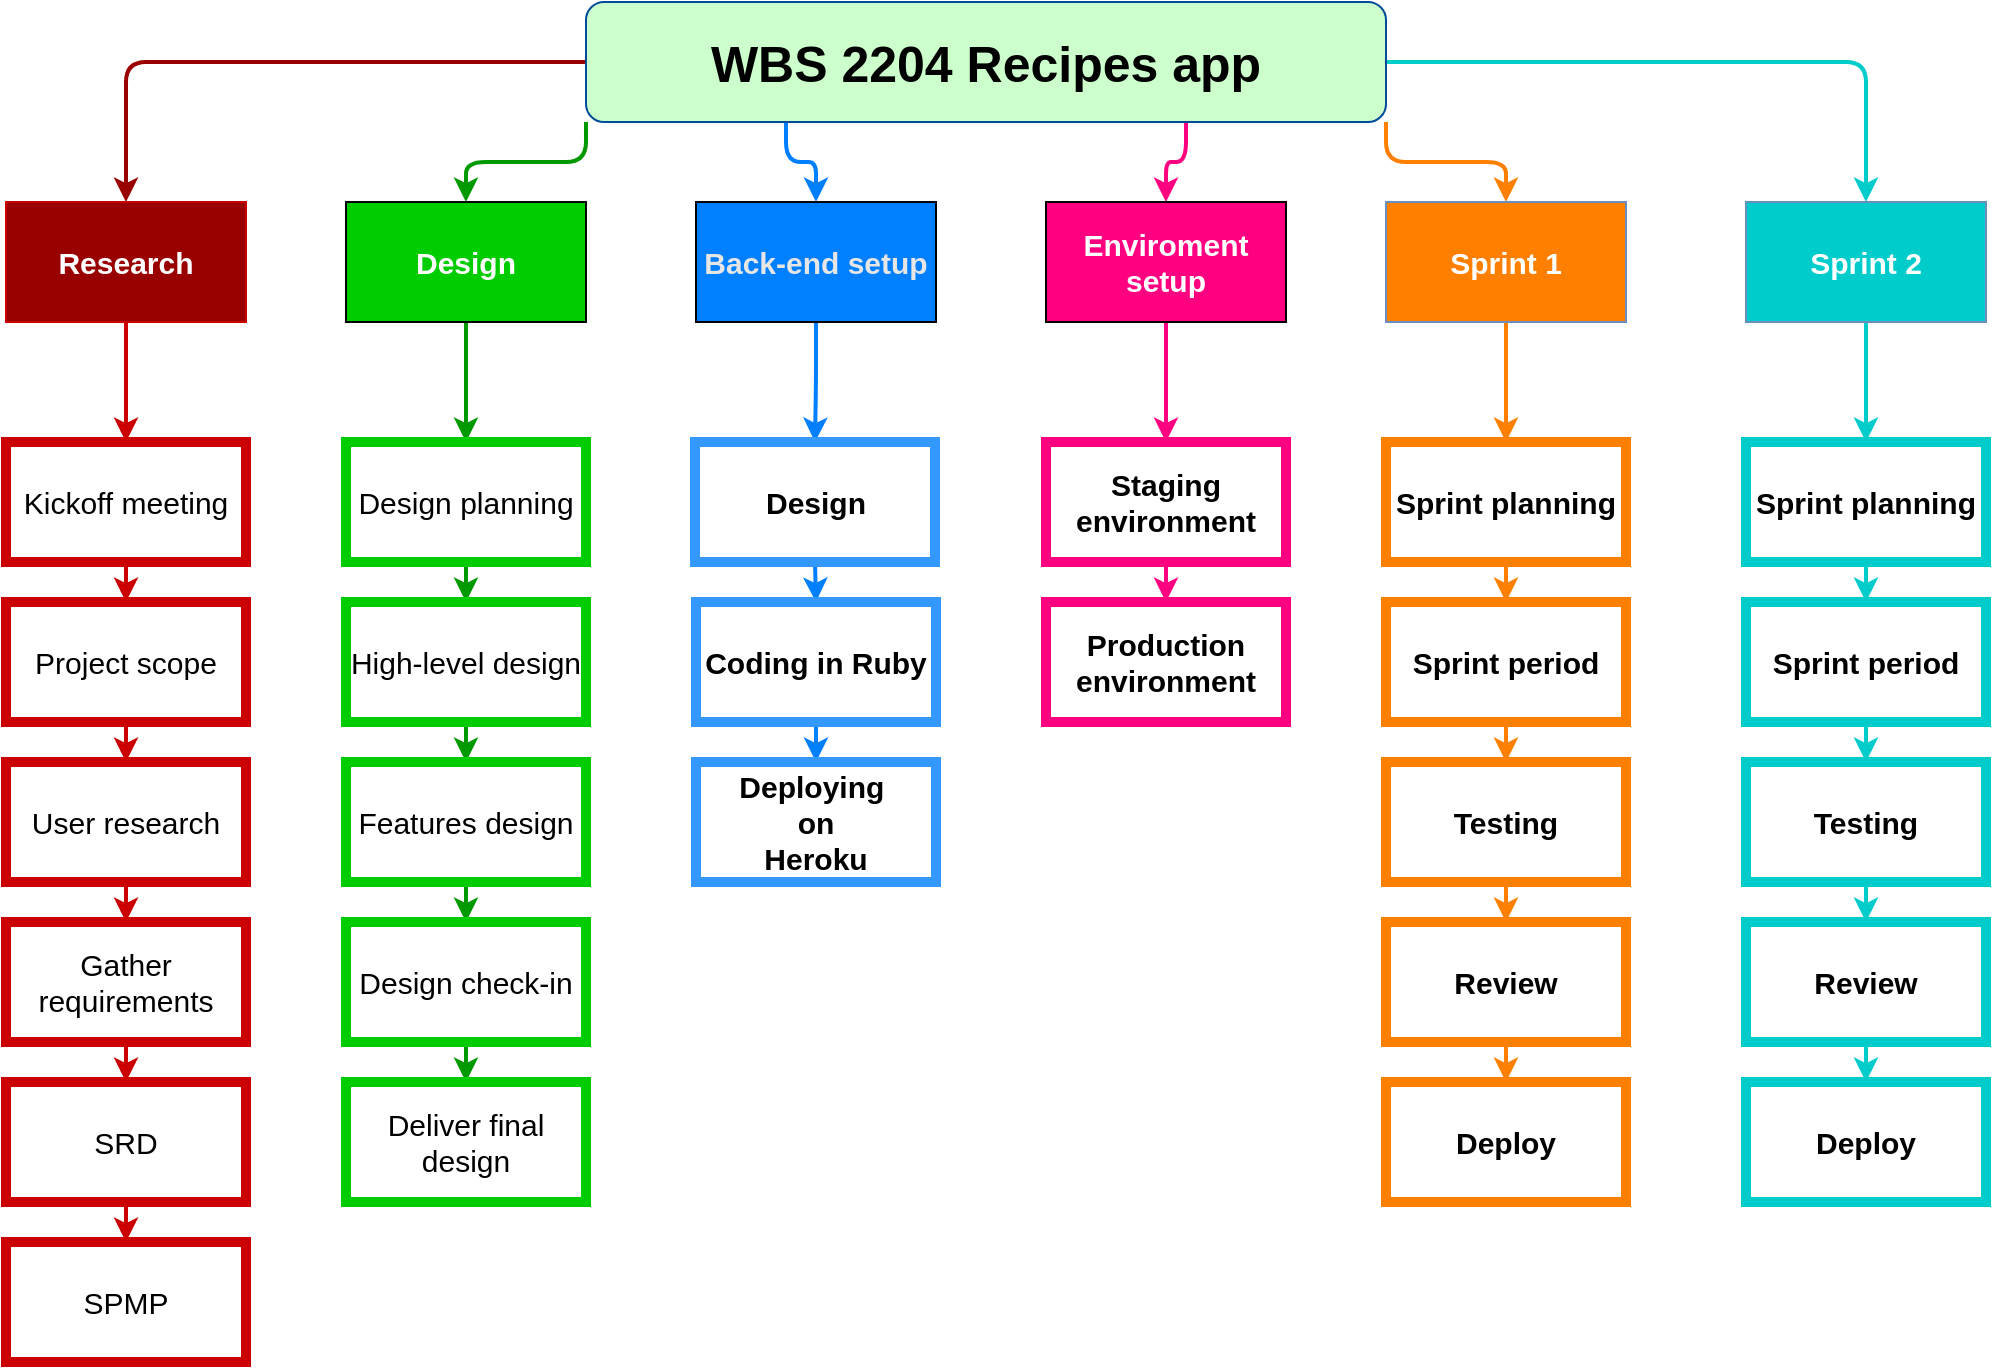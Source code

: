 <mxfile version="15.2.7" type="device"><diagram id="QfOw8a1DF0wLfjZ5tNc8" name="Page-1"><mxGraphModel dx="1024" dy="592" grid="1" gridSize="10" guides="1" tooltips="1" connect="1" arrows="1" fold="1" page="1" pageScale="1" pageWidth="1169" pageHeight="827" math="0" shadow="0"><root><mxCell id="0"/><mxCell id="1" parent="0"/><mxCell id="ydS8N3C6SUy4yLEpv-hT-14" style="edgeStyle=orthogonalEdgeStyle;rounded=1;orthogonalLoop=1;jettySize=auto;html=1;entryX=0.5;entryY=0;entryDx=0;entryDy=0;strokeWidth=2;strokeColor=#990000;" parent="1" source="ydS8N3C6SUy4yLEpv-hT-1" target="ydS8N3C6SUy4yLEpv-hT-2" edge="1"><mxGeometry relative="1" as="geometry"/></mxCell><mxCell id="ydS8N3C6SUy4yLEpv-hT-15" style="edgeStyle=orthogonalEdgeStyle;rounded=1;orthogonalLoop=1;jettySize=auto;html=1;exitX=0;exitY=1;exitDx=0;exitDy=0;entryX=0.5;entryY=0;entryDx=0;entryDy=0;strokeWidth=2;strokeColor=#009900;" parent="1" source="ydS8N3C6SUy4yLEpv-hT-1" target="ydS8N3C6SUy4yLEpv-hT-9" edge="1"><mxGeometry relative="1" as="geometry"/></mxCell><mxCell id="ydS8N3C6SUy4yLEpv-hT-16" style="edgeStyle=orthogonalEdgeStyle;rounded=1;orthogonalLoop=1;jettySize=auto;html=1;exitX=0.25;exitY=1;exitDx=0;exitDy=0;entryX=0.5;entryY=0;entryDx=0;entryDy=0;strokeColor=#007FFF;strokeWidth=2;" parent="1" source="ydS8N3C6SUy4yLEpv-hT-1" target="ydS8N3C6SUy4yLEpv-hT-10" edge="1"><mxGeometry relative="1" as="geometry"/></mxCell><mxCell id="ydS8N3C6SUy4yLEpv-hT-17" style="edgeStyle=orthogonalEdgeStyle;rounded=1;orthogonalLoop=1;jettySize=auto;html=1;exitX=0.75;exitY=1;exitDx=0;exitDy=0;entryX=0.5;entryY=0;entryDx=0;entryDy=0;strokeWidth=2;strokeColor=#FF0080;" parent="1" source="ydS8N3C6SUy4yLEpv-hT-1" target="ydS8N3C6SUy4yLEpv-hT-11" edge="1"><mxGeometry relative="1" as="geometry"/></mxCell><mxCell id="ydS8N3C6SUy4yLEpv-hT-18" style="edgeStyle=orthogonalEdgeStyle;rounded=1;orthogonalLoop=1;jettySize=auto;html=1;entryX=0.5;entryY=0;entryDx=0;entryDy=0;strokeWidth=2;strokeColor=#00CCCC;" parent="1" source="ydS8N3C6SUy4yLEpv-hT-1" target="ydS8N3C6SUy4yLEpv-hT-13" edge="1"><mxGeometry relative="1" as="geometry"/></mxCell><mxCell id="ydS8N3C6SUy4yLEpv-hT-19" style="edgeStyle=orthogonalEdgeStyle;rounded=1;orthogonalLoop=1;jettySize=auto;html=1;exitX=1;exitY=1;exitDx=0;exitDy=0;strokeColor=#FF8000;strokeWidth=2;" parent="1" source="ydS8N3C6SUy4yLEpv-hT-1" target="ydS8N3C6SUy4yLEpv-hT-12" edge="1"><mxGeometry relative="1" as="geometry"/></mxCell><mxCell id="ydS8N3C6SUy4yLEpv-hT-1" value="WBS 2204 Recipes app" style="rounded=1;whiteSpace=wrap;html=1;fontStyle=1;fontSize=25;strokeWidth=1;strokeColor=#004C99;fillColor=#CCFFCC;" parent="1" vertex="1"><mxGeometry x="410" y="20" width="400" height="60" as="geometry"/></mxCell><mxCell id="ydS8N3C6SUy4yLEpv-hT-20" style="edgeStyle=orthogonalEdgeStyle;rounded=0;orthogonalLoop=1;jettySize=auto;html=1;entryX=0.5;entryY=0;entryDx=0;entryDy=0;strokeColor=#CC0000;strokeWidth=2;" parent="1" source="ydS8N3C6SUy4yLEpv-hT-2" target="ydS8N3C6SUy4yLEpv-hT-3" edge="1"><mxGeometry relative="1" as="geometry"/></mxCell><mxCell id="ydS8N3C6SUy4yLEpv-hT-2" value="Research" style="rounded=0;whiteSpace=wrap;html=1;fontSize=15;fontStyle=1;strokeColor=#CC0000;fillColor=#990000;fontColor=#FFFFFF;" parent="1" vertex="1"><mxGeometry x="120" y="120" width="120" height="60" as="geometry"/></mxCell><mxCell id="ydS8N3C6SUy4yLEpv-hT-21" style="edgeStyle=orthogonalEdgeStyle;rounded=0;orthogonalLoop=1;jettySize=auto;html=1;exitX=0.5;exitY=1;exitDx=0;exitDy=0;entryX=0.5;entryY=0;entryDx=0;entryDy=0;fontSize=15;strokeColor=#CC0000;strokeWidth=2;" parent="1" source="ydS8N3C6SUy4yLEpv-hT-3" target="ydS8N3C6SUy4yLEpv-hT-4" edge="1"><mxGeometry relative="1" as="geometry"/></mxCell><mxCell id="ydS8N3C6SUy4yLEpv-hT-3" value="Kickoff meeting" style="rounded=0;whiteSpace=wrap;html=1;fontSize=15;strokeColor=#CC0000;strokeWidth=5;" parent="1" vertex="1"><mxGeometry x="120" y="240" width="120" height="60" as="geometry"/></mxCell><mxCell id="ydS8N3C6SUy4yLEpv-hT-22" style="edgeStyle=orthogonalEdgeStyle;rounded=0;orthogonalLoop=1;jettySize=auto;html=1;exitX=0.5;exitY=1;exitDx=0;exitDy=0;entryX=0.5;entryY=0;entryDx=0;entryDy=0;fontSize=15;strokeColor=#CC0000;strokeWidth=2;" parent="1" source="ydS8N3C6SUy4yLEpv-hT-4" target="ydS8N3C6SUy4yLEpv-hT-5" edge="1"><mxGeometry relative="1" as="geometry"/></mxCell><mxCell id="ydS8N3C6SUy4yLEpv-hT-4" value="Project scope" style="rounded=0;whiteSpace=wrap;html=1;fontSize=15;strokeColor=#CC0000;strokeWidth=5;" parent="1" vertex="1"><mxGeometry x="120" y="320" width="120" height="60" as="geometry"/></mxCell><mxCell id="ydS8N3C6SUy4yLEpv-hT-23" style="edgeStyle=orthogonalEdgeStyle;rounded=0;orthogonalLoop=1;jettySize=auto;html=1;exitX=0.5;exitY=1;exitDx=0;exitDy=0;entryX=0.5;entryY=0;entryDx=0;entryDy=0;fontSize=15;strokeColor=#CC0000;strokeWidth=2;" parent="1" source="ydS8N3C6SUy4yLEpv-hT-5" target="ydS8N3C6SUy4yLEpv-hT-6" edge="1"><mxGeometry relative="1" as="geometry"/></mxCell><mxCell id="ydS8N3C6SUy4yLEpv-hT-5" value="User research" style="rounded=0;whiteSpace=wrap;html=1;fontSize=15;strokeColor=#CC0000;strokeWidth=5;" parent="1" vertex="1"><mxGeometry x="120" y="400" width="120" height="60" as="geometry"/></mxCell><mxCell id="ydS8N3C6SUy4yLEpv-hT-24" style="edgeStyle=orthogonalEdgeStyle;rounded=0;orthogonalLoop=1;jettySize=auto;html=1;exitX=0.5;exitY=1;exitDx=0;exitDy=0;entryX=0.5;entryY=0;entryDx=0;entryDy=0;fontSize=15;strokeColor=#CC0000;strokeWidth=2;" parent="1" source="ydS8N3C6SUy4yLEpv-hT-6" target="ydS8N3C6SUy4yLEpv-hT-7" edge="1"><mxGeometry relative="1" as="geometry"/></mxCell><mxCell id="ydS8N3C6SUy4yLEpv-hT-6" value="Gather requirements" style="rounded=0;whiteSpace=wrap;html=1;fontSize=15;strokeColor=#CC0000;strokeWidth=5;" parent="1" vertex="1"><mxGeometry x="120" y="480" width="120" height="60" as="geometry"/></mxCell><mxCell id="ydS8N3C6SUy4yLEpv-hT-25" style="edgeStyle=orthogonalEdgeStyle;rounded=0;orthogonalLoop=1;jettySize=auto;html=1;exitX=0.5;exitY=1;exitDx=0;exitDy=0;entryX=0.5;entryY=0;entryDx=0;entryDy=0;fontSize=15;strokeColor=#CC0000;strokeWidth=2;" parent="1" source="ydS8N3C6SUy4yLEpv-hT-7" target="ydS8N3C6SUy4yLEpv-hT-8" edge="1"><mxGeometry relative="1" as="geometry"/></mxCell><mxCell id="ydS8N3C6SUy4yLEpv-hT-7" value="SRD" style="rounded=0;whiteSpace=wrap;html=1;fontSize=15;strokeColor=#CC0000;strokeWidth=5;" parent="1" vertex="1"><mxGeometry x="120" y="560" width="120" height="60" as="geometry"/></mxCell><mxCell id="ydS8N3C6SUy4yLEpv-hT-8" value="SPMP" style="rounded=0;whiteSpace=wrap;html=1;fontSize=15;strokeColor=#CC0000;strokeWidth=5;" parent="1" vertex="1"><mxGeometry x="120" y="640" width="120" height="60" as="geometry"/></mxCell><mxCell id="ydS8N3C6SUy4yLEpv-hT-28" style="edgeStyle=orthogonalEdgeStyle;rounded=0;orthogonalLoop=1;jettySize=auto;html=1;entryX=0.5;entryY=0;entryDx=0;entryDy=0;strokeWidth=2;strokeColor=#009900;" parent="1" source="ydS8N3C6SUy4yLEpv-hT-9" target="ydS8N3C6SUy4yLEpv-hT-26" edge="1"><mxGeometry relative="1" as="geometry"/></mxCell><mxCell id="ydS8N3C6SUy4yLEpv-hT-9" value="Design" style="rounded=0;whiteSpace=wrap;html=1;fontSize=15;fontStyle=1;fillColor=#00CC00;fontColor=#FFFFFF;" parent="1" vertex="1"><mxGeometry x="290" y="120" width="120" height="60" as="geometry"/></mxCell><mxCell id="ydS8N3C6SUy4yLEpv-hT-40" style="edgeStyle=orthogonalEdgeStyle;rounded=1;orthogonalLoop=1;jettySize=auto;html=1;entryX=0.5;entryY=0;entryDx=0;entryDy=0;fontSize=15;fontColor=#E6E6E6;strokeWidth=2;strokeColor=#007FFF;" parent="1" source="ydS8N3C6SUy4yLEpv-hT-10" target="ydS8N3C6SUy4yLEpv-hT-36" edge="1"><mxGeometry relative="1" as="geometry"/></mxCell><mxCell id="ydS8N3C6SUy4yLEpv-hT-10" value="Back-end setup" style="rounded=0;whiteSpace=wrap;html=1;fontSize=15;fontStyle=1;fontColor=#E6E6E6;fillColor=#007FFF;" parent="1" vertex="1"><mxGeometry x="465" y="120" width="120" height="60" as="geometry"/></mxCell><mxCell id="ydS8N3C6SUy4yLEpv-hT-45" style="edgeStyle=orthogonalEdgeStyle;rounded=1;orthogonalLoop=1;jettySize=auto;html=1;entryX=0.5;entryY=0;entryDx=0;entryDy=0;fontSize=15;fontColor=#E6E6E6;strokeWidth=2;strokeColor=#FF0080;" parent="1" source="ydS8N3C6SUy4yLEpv-hT-11" target="ydS8N3C6SUy4yLEpv-hT-43" edge="1"><mxGeometry relative="1" as="geometry"/></mxCell><mxCell id="ydS8N3C6SUy4yLEpv-hT-11" value="Enviroment setup" style="rounded=0;whiteSpace=wrap;html=1;fontSize=15;fontStyle=1;fillColor=#FF0080;fontColor=#FFFFFF;" parent="1" vertex="1"><mxGeometry x="640" y="120" width="120" height="60" as="geometry"/></mxCell><mxCell id="ydS8N3C6SUy4yLEpv-hT-57" style="edgeStyle=orthogonalEdgeStyle;rounded=1;orthogonalLoop=1;jettySize=auto;html=1;entryX=0.5;entryY=0;entryDx=0;entryDy=0;fontSize=15;fontColor=#FFFFFF;strokeWidth=2;strokeColor=#FF8000;" parent="1" source="ydS8N3C6SUy4yLEpv-hT-12" target="ydS8N3C6SUy4yLEpv-hT-47" edge="1"><mxGeometry relative="1" as="geometry"/></mxCell><mxCell id="ydS8N3C6SUy4yLEpv-hT-12" value="Sprint 1" style="rounded=0;whiteSpace=wrap;html=1;fontSize=15;fontStyle=1;strokeColor=#6c8ebf;fontColor=#FFFFFF;fillColor=#FF8000;" parent="1" vertex="1"><mxGeometry x="810" y="120" width="120" height="60" as="geometry"/></mxCell><mxCell id="ydS8N3C6SUy4yLEpv-hT-62" style="edgeStyle=orthogonalEdgeStyle;rounded=1;orthogonalLoop=1;jettySize=auto;html=1;entryX=0.5;entryY=0;entryDx=0;entryDy=0;fontSize=15;fontColor=#FFFFFF;strokeWidth=2;strokeColor=#00CCCC;" parent="1" source="ydS8N3C6SUy4yLEpv-hT-13" target="ydS8N3C6SUy4yLEpv-hT-52" edge="1"><mxGeometry relative="1" as="geometry"/></mxCell><mxCell id="ydS8N3C6SUy4yLEpv-hT-13" value="Sprint 2" style="rounded=0;whiteSpace=wrap;html=1;fontSize=15;fontStyle=1;strokeColor=#6c8ebf;fillColor=#00CCCC;fontColor=#FFFFFF;" parent="1" vertex="1"><mxGeometry x="990" y="120" width="120" height="60" as="geometry"/></mxCell><mxCell id="ydS8N3C6SUy4yLEpv-hT-29" style="edgeStyle=orthogonalEdgeStyle;rounded=0;orthogonalLoop=1;jettySize=auto;html=1;exitX=0.5;exitY=1;exitDx=0;exitDy=0;entryX=0.5;entryY=0;entryDx=0;entryDy=0;fontSize=15;strokeWidth=2;strokeColor=#009900;" parent="1" source="ydS8N3C6SUy4yLEpv-hT-26" target="ydS8N3C6SUy4yLEpv-hT-27" edge="1"><mxGeometry relative="1" as="geometry"/></mxCell><mxCell id="ydS8N3C6SUy4yLEpv-hT-26" value="Design planning" style="rounded=0;whiteSpace=wrap;html=1;fontSize=15;strokeColor=#00CC00;strokeWidth=5;" parent="1" vertex="1"><mxGeometry x="290" y="240" width="120" height="60" as="geometry"/></mxCell><mxCell id="ydS8N3C6SUy4yLEpv-hT-33" style="edgeStyle=orthogonalEdgeStyle;rounded=1;orthogonalLoop=1;jettySize=auto;html=1;exitX=0.5;exitY=1;exitDx=0;exitDy=0;entryX=0.5;entryY=0;entryDx=0;entryDy=0;fontSize=15;fontColor=#FFFFFF;strokeWidth=2;strokeColor=#009900;" parent="1" source="ydS8N3C6SUy4yLEpv-hT-27" target="ydS8N3C6SUy4yLEpv-hT-30" edge="1"><mxGeometry relative="1" as="geometry"/></mxCell><mxCell id="ydS8N3C6SUy4yLEpv-hT-27" value="High-level design" style="rounded=0;whiteSpace=wrap;html=1;fontSize=15;strokeColor=#00CC00;strokeWidth=5;" parent="1" vertex="1"><mxGeometry x="290" y="320" width="120" height="60" as="geometry"/></mxCell><mxCell id="ydS8N3C6SUy4yLEpv-hT-34" style="edgeStyle=orthogonalEdgeStyle;rounded=1;orthogonalLoop=1;jettySize=auto;html=1;exitX=0.5;exitY=1;exitDx=0;exitDy=0;entryX=0.5;entryY=0;entryDx=0;entryDy=0;fontSize=15;fontColor=#FFFFFF;strokeWidth=2;strokeColor=#009900;" parent="1" source="ydS8N3C6SUy4yLEpv-hT-30" target="ydS8N3C6SUy4yLEpv-hT-31" edge="1"><mxGeometry relative="1" as="geometry"/></mxCell><mxCell id="ydS8N3C6SUy4yLEpv-hT-30" value="Features design" style="rounded=0;whiteSpace=wrap;html=1;fontSize=15;strokeColor=#00CC00;strokeWidth=5;" parent="1" vertex="1"><mxGeometry x="290" y="400" width="120" height="60" as="geometry"/></mxCell><mxCell id="ydS8N3C6SUy4yLEpv-hT-35" style="edgeStyle=orthogonalEdgeStyle;rounded=1;orthogonalLoop=1;jettySize=auto;html=1;exitX=0.5;exitY=1;exitDx=0;exitDy=0;entryX=0.5;entryY=0;entryDx=0;entryDy=0;fontSize=15;fontColor=#FFFFFF;strokeWidth=2;strokeColor=#009900;" parent="1" source="ydS8N3C6SUy4yLEpv-hT-31" target="ydS8N3C6SUy4yLEpv-hT-32" edge="1"><mxGeometry relative="1" as="geometry"/></mxCell><mxCell id="ydS8N3C6SUy4yLEpv-hT-31" value="Design check-in" style="rounded=0;whiteSpace=wrap;html=1;fontSize=15;strokeColor=#00CC00;strokeWidth=5;" parent="1" vertex="1"><mxGeometry x="290" y="480" width="120" height="60" as="geometry"/></mxCell><mxCell id="ydS8N3C6SUy4yLEpv-hT-32" value="Deliver final design" style="rounded=0;whiteSpace=wrap;html=1;fontSize=15;strokeColor=#00CC00;strokeWidth=5;" parent="1" vertex="1"><mxGeometry x="290" y="560" width="120" height="60" as="geometry"/></mxCell><mxCell id="ydS8N3C6SUy4yLEpv-hT-41" style="edgeStyle=orthogonalEdgeStyle;rounded=1;orthogonalLoop=1;jettySize=auto;html=1;exitX=0.5;exitY=1;exitDx=0;exitDy=0;entryX=0.5;entryY=0;entryDx=0;entryDy=0;fontSize=15;fontColor=#E6E6E6;strokeWidth=2;strokeColor=#007FFF;" parent="1" source="ydS8N3C6SUy4yLEpv-hT-36" target="ydS8N3C6SUy4yLEpv-hT-37" edge="1"><mxGeometry relative="1" as="geometry"/></mxCell><mxCell id="ydS8N3C6SUy4yLEpv-hT-36" value="Design" style="rounded=0;whiteSpace=wrap;html=1;fontSize=15;fontStyle=1;strokeWidth=5;strokeColor=#3399FF;" parent="1" vertex="1"><mxGeometry x="464.5" y="240" width="120" height="60" as="geometry"/></mxCell><mxCell id="ydS8N3C6SUy4yLEpv-hT-42" style="edgeStyle=orthogonalEdgeStyle;rounded=1;orthogonalLoop=1;jettySize=auto;html=1;exitX=0.5;exitY=1;exitDx=0;exitDy=0;entryX=0.5;entryY=0;entryDx=0;entryDy=0;fontSize=15;fontColor=#E6E6E6;strokeWidth=2;strokeColor=#007FFF;" parent="1" source="ydS8N3C6SUy4yLEpv-hT-37" target="ydS8N3C6SUy4yLEpv-hT-38" edge="1"><mxGeometry relative="1" as="geometry"/></mxCell><mxCell id="ydS8N3C6SUy4yLEpv-hT-37" value="Coding in Ruby" style="rounded=0;whiteSpace=wrap;html=1;fontSize=15;fontStyle=1;strokeWidth=5;strokeColor=#3399FF;" parent="1" vertex="1"><mxGeometry x="465" y="320" width="120" height="60" as="geometry"/></mxCell><mxCell id="ydS8N3C6SUy4yLEpv-hT-38" value="Deploying&amp;nbsp;&lt;br&gt;on&lt;br&gt;Heroku" style="rounded=0;whiteSpace=wrap;html=1;fontSize=15;fontStyle=1;strokeWidth=5;strokeColor=#3399FF;" parent="1" vertex="1"><mxGeometry x="465" y="400" width="120" height="60" as="geometry"/></mxCell><mxCell id="ydS8N3C6SUy4yLEpv-hT-46" style="edgeStyle=orthogonalEdgeStyle;rounded=1;orthogonalLoop=1;jettySize=auto;html=1;exitX=0.5;exitY=1;exitDx=0;exitDy=0;entryX=0.5;entryY=0;entryDx=0;entryDy=0;fontSize=15;fontColor=#E6E6E6;strokeWidth=2;strokeColor=#FF0080;" parent="1" source="ydS8N3C6SUy4yLEpv-hT-43" target="ydS8N3C6SUy4yLEpv-hT-44" edge="1"><mxGeometry relative="1" as="geometry"/></mxCell><mxCell id="ydS8N3C6SUy4yLEpv-hT-43" value="Staging&lt;br&gt;environment" style="rounded=0;whiteSpace=wrap;html=1;fontSize=15;fontStyle=1;strokeColor=#FF0080;strokeWidth=5;" parent="1" vertex="1"><mxGeometry x="640" y="240" width="120" height="60" as="geometry"/></mxCell><mxCell id="ydS8N3C6SUy4yLEpv-hT-44" value="Production&lt;br&gt;environment" style="rounded=0;whiteSpace=wrap;html=1;fontSize=15;fontStyle=1;strokeColor=#FF0080;strokeWidth=5;" parent="1" vertex="1"><mxGeometry x="640" y="320" width="120" height="60" as="geometry"/></mxCell><mxCell id="ydS8N3C6SUy4yLEpv-hT-58" style="edgeStyle=orthogonalEdgeStyle;rounded=1;orthogonalLoop=1;jettySize=auto;html=1;exitX=0.5;exitY=1;exitDx=0;exitDy=0;entryX=0.5;entryY=0;entryDx=0;entryDy=0;fontSize=15;fontColor=#FFFFFF;strokeWidth=2;strokeColor=#FF8000;" parent="1" source="ydS8N3C6SUy4yLEpv-hT-47" target="ydS8N3C6SUy4yLEpv-hT-48" edge="1"><mxGeometry relative="1" as="geometry"/></mxCell><mxCell id="ydS8N3C6SUy4yLEpv-hT-47" value="Sprint planning" style="rounded=0;whiteSpace=wrap;html=1;fontSize=15;fontStyle=1;strokeColor=#FF8000;strokeWidth=5;" parent="1" vertex="1"><mxGeometry x="810" y="240" width="120" height="60" as="geometry"/></mxCell><mxCell id="ydS8N3C6SUy4yLEpv-hT-59" style="edgeStyle=orthogonalEdgeStyle;rounded=1;orthogonalLoop=1;jettySize=auto;html=1;exitX=0.5;exitY=1;exitDx=0;exitDy=0;entryX=0.5;entryY=0;entryDx=0;entryDy=0;fontSize=15;fontColor=#FFFFFF;strokeWidth=2;strokeColor=#FF8000;" parent="1" source="ydS8N3C6SUy4yLEpv-hT-48" target="ydS8N3C6SUy4yLEpv-hT-49" edge="1"><mxGeometry relative="1" as="geometry"/></mxCell><mxCell id="ydS8N3C6SUy4yLEpv-hT-48" value="Sprint period" style="rounded=0;whiteSpace=wrap;html=1;fontSize=15;fontStyle=1;strokeColor=#FF8000;strokeWidth=5;" parent="1" vertex="1"><mxGeometry x="810" y="320" width="120" height="60" as="geometry"/></mxCell><mxCell id="ydS8N3C6SUy4yLEpv-hT-60" style="edgeStyle=orthogonalEdgeStyle;rounded=1;orthogonalLoop=1;jettySize=auto;html=1;exitX=0.5;exitY=1;exitDx=0;exitDy=0;entryX=0.5;entryY=0;entryDx=0;entryDy=0;fontSize=15;fontColor=#FFFFFF;strokeWidth=2;strokeColor=#FF8000;" parent="1" source="ydS8N3C6SUy4yLEpv-hT-49" target="ydS8N3C6SUy4yLEpv-hT-50" edge="1"><mxGeometry relative="1" as="geometry"/></mxCell><mxCell id="ydS8N3C6SUy4yLEpv-hT-49" value="Testing" style="rounded=0;whiteSpace=wrap;html=1;fontSize=15;fontStyle=1;strokeColor=#FF8000;strokeWidth=5;" parent="1" vertex="1"><mxGeometry x="810" y="400" width="120" height="60" as="geometry"/></mxCell><mxCell id="ydS8N3C6SUy4yLEpv-hT-61" style="edgeStyle=orthogonalEdgeStyle;rounded=1;orthogonalLoop=1;jettySize=auto;html=1;exitX=0.5;exitY=1;exitDx=0;exitDy=0;entryX=0.5;entryY=0;entryDx=0;entryDy=0;fontSize=15;fontColor=#FFFFFF;strokeWidth=2;strokeColor=#FF8000;" parent="1" source="ydS8N3C6SUy4yLEpv-hT-50" target="ydS8N3C6SUy4yLEpv-hT-51" edge="1"><mxGeometry relative="1" as="geometry"/></mxCell><mxCell id="ydS8N3C6SUy4yLEpv-hT-50" value="Review" style="rounded=0;whiteSpace=wrap;html=1;fontSize=15;fontStyle=1;strokeColor=#FF8000;strokeWidth=5;" parent="1" vertex="1"><mxGeometry x="810" y="480" width="120" height="60" as="geometry"/></mxCell><mxCell id="ydS8N3C6SUy4yLEpv-hT-51" value="Deploy" style="rounded=0;whiteSpace=wrap;html=1;fontSize=15;fontStyle=1;strokeColor=#FF8000;strokeWidth=5;" parent="1" vertex="1"><mxGeometry x="810" y="560" width="120" height="60" as="geometry"/></mxCell><mxCell id="ydS8N3C6SUy4yLEpv-hT-63" style="edgeStyle=orthogonalEdgeStyle;rounded=1;orthogonalLoop=1;jettySize=auto;html=1;exitX=0.5;exitY=1;exitDx=0;exitDy=0;entryX=0.5;entryY=0;entryDx=0;entryDy=0;fontSize=15;fontColor=#FFFFFF;strokeWidth=2;strokeColor=#00CCCC;" parent="1" source="ydS8N3C6SUy4yLEpv-hT-52" target="ydS8N3C6SUy4yLEpv-hT-53" edge="1"><mxGeometry relative="1" as="geometry"/></mxCell><mxCell id="ydS8N3C6SUy4yLEpv-hT-52" value="Sprint planning" style="rounded=0;whiteSpace=wrap;html=1;fontSize=15;fontStyle=1;strokeColor=#00CCCC;strokeWidth=5;" parent="1" vertex="1"><mxGeometry x="990" y="240" width="120" height="60" as="geometry"/></mxCell><mxCell id="ydS8N3C6SUy4yLEpv-hT-64" style="edgeStyle=orthogonalEdgeStyle;rounded=1;orthogonalLoop=1;jettySize=auto;html=1;exitX=0.5;exitY=1;exitDx=0;exitDy=0;entryX=0.5;entryY=0;entryDx=0;entryDy=0;fontSize=15;fontColor=#FFFFFF;strokeWidth=2;strokeColor=#00CCCC;" parent="1" source="ydS8N3C6SUy4yLEpv-hT-53" target="ydS8N3C6SUy4yLEpv-hT-54" edge="1"><mxGeometry relative="1" as="geometry"/></mxCell><mxCell id="ydS8N3C6SUy4yLEpv-hT-53" value="Sprint period" style="rounded=0;whiteSpace=wrap;html=1;fontSize=15;fontStyle=1;strokeColor=#00CCCC;strokeWidth=5;" parent="1" vertex="1"><mxGeometry x="990" y="320" width="120" height="60" as="geometry"/></mxCell><mxCell id="ydS8N3C6SUy4yLEpv-hT-65" style="edgeStyle=orthogonalEdgeStyle;rounded=1;orthogonalLoop=1;jettySize=auto;html=1;exitX=0.5;exitY=1;exitDx=0;exitDy=0;entryX=0.5;entryY=0;entryDx=0;entryDy=0;fontSize=15;fontColor=#FFFFFF;strokeWidth=2;strokeColor=#00CCCC;" parent="1" source="ydS8N3C6SUy4yLEpv-hT-54" target="ydS8N3C6SUy4yLEpv-hT-55" edge="1"><mxGeometry relative="1" as="geometry"/></mxCell><mxCell id="ydS8N3C6SUy4yLEpv-hT-54" value="Testing" style="rounded=0;whiteSpace=wrap;html=1;fontSize=15;fontStyle=1;strokeColor=#00CCCC;strokeWidth=5;" parent="1" vertex="1"><mxGeometry x="990" y="400" width="120" height="60" as="geometry"/></mxCell><mxCell id="ydS8N3C6SUy4yLEpv-hT-66" style="edgeStyle=orthogonalEdgeStyle;rounded=1;orthogonalLoop=1;jettySize=auto;html=1;exitX=0.5;exitY=1;exitDx=0;exitDy=0;entryX=0.5;entryY=0;entryDx=0;entryDy=0;fontSize=15;fontColor=#FFFFFF;strokeWidth=2;strokeColor=#00CCCC;" parent="1" source="ydS8N3C6SUy4yLEpv-hT-55" target="ydS8N3C6SUy4yLEpv-hT-56" edge="1"><mxGeometry relative="1" as="geometry"/></mxCell><mxCell id="ydS8N3C6SUy4yLEpv-hT-55" value="Review" style="rounded=0;whiteSpace=wrap;html=1;fontSize=15;fontStyle=1;strokeColor=#00CCCC;strokeWidth=5;" parent="1" vertex="1"><mxGeometry x="990" y="480" width="120" height="60" as="geometry"/></mxCell><mxCell id="ydS8N3C6SUy4yLEpv-hT-56" value="Deploy" style="rounded=0;whiteSpace=wrap;html=1;fontSize=15;fontStyle=1;strokeColor=#00CCCC;strokeWidth=5;" parent="1" vertex="1"><mxGeometry x="990" y="560" width="120" height="60" as="geometry"/></mxCell></root></mxGraphModel></diagram></mxfile>